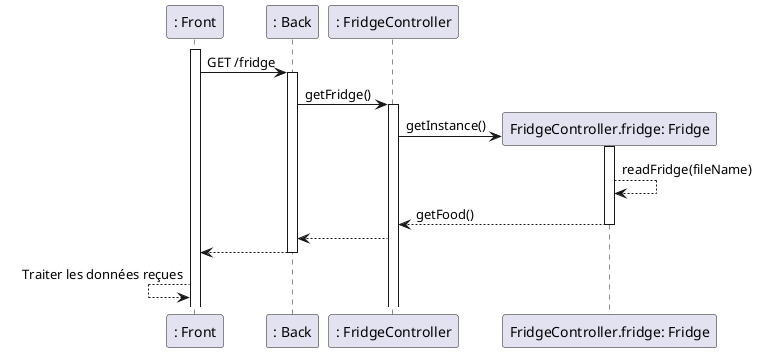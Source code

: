 @startuml getFridge
participant ": Front" as ft
participant ": Back" as bk
participant ": FridgeController" as fc

activate ft
ft -> bk: GET /fridge
activate bk
bk -> fc: getFridge()
activate fc
create "FridgeController.fridge: Fridge" as f
fc -> f: getInstance()
activate f
f --> f: readFridge(fileName)
f --> fc: getFood()
deactivate f
fc --> bk
bk --> ft
deactivate bk
ft <-- ft: Traiter les données reçues

@enduml